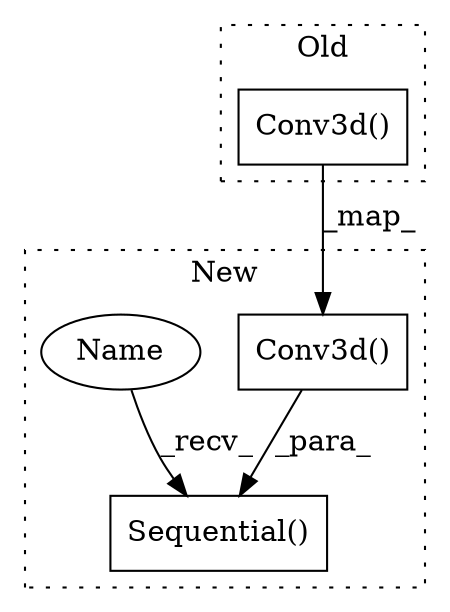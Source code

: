 digraph G {
subgraph cluster0 {
1 [label="Conv3d()" a="75" s="2163,2190" l="10,15" shape="box"];
label = "Old";
style="dotted";
}
subgraph cluster1 {
2 [label="Conv3d()" a="75" s="2224,2251" l="10,15" shape="box"];
3 [label="Sequential()" a="75" s="2163,2266" l="27,10" shape="box"];
4 [label="Name" a="87" s="2163" l="2" shape="ellipse"];
label = "New";
style="dotted";
}
1 -> 2 [label="_map_"];
2 -> 3 [label="_para_"];
4 -> 3 [label="_recv_"];
}